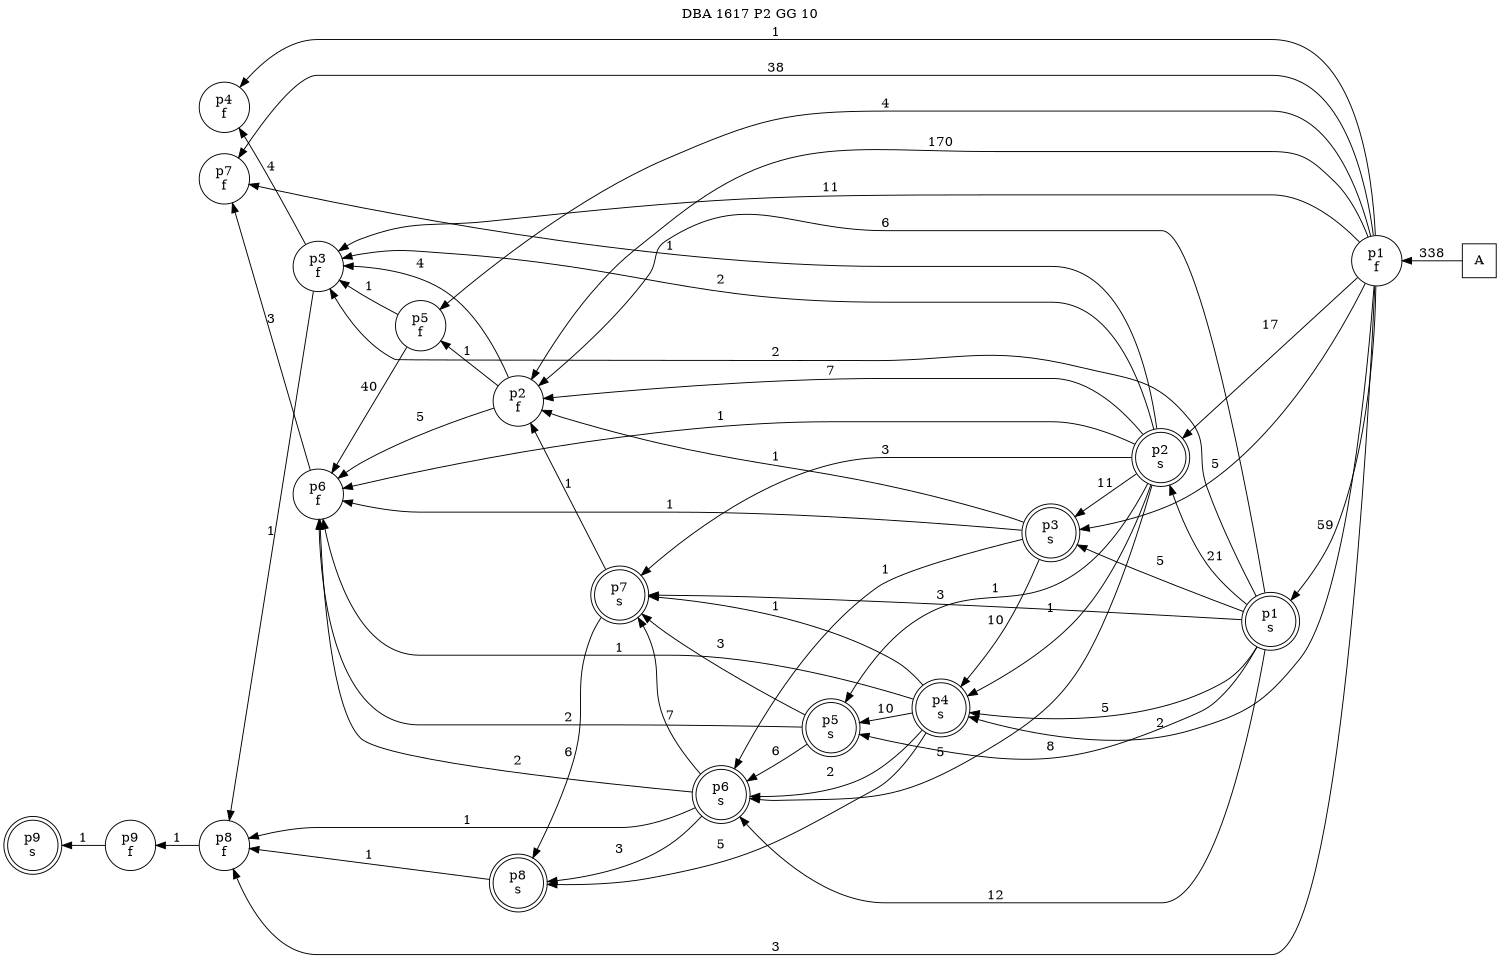 digraph DBA_1617_P2_GG_10_GOOD {
labelloc="tl"
label= " DBA 1617 P2 GG 10 "
rankdir="RL";
graph [ size=" 10 , 10 !"]

"A" [shape="square" label="A"]
"p1_f" [shape="circle" label="p1
f"]
"p1_s" [shape="doublecircle" label="p1
s"]
"p3_f" [shape="circle" label="p3
f"]
"p2_f" [shape="circle" label="p2
f"]
"p4_f" [shape="circle" label="p4
f"]
"p5_f" [shape="circle" label="p5
f"]
"p6_f" [shape="circle" label="p6
f"]
"p7_f" [shape="circle" label="p7
f"]
"p8_f" [shape="circle" label="p8
f"]
"p2_s" [shape="doublecircle" label="p2
s"]
"p3_s" [shape="doublecircle" label="p3
s"]
"p4_s" [shape="doublecircle" label="p4
s"]
"p5_s" [shape="doublecircle" label="p5
s"]
"p6_s" [shape="doublecircle" label="p6
s"]
"p7_s" [shape="doublecircle" label="p7
s"]
"p8_s" [shape="doublecircle" label="p8
s"]
"p9_f" [shape="circle" label="p9
f"]
"p9_s" [shape="doublecircle" label="p9
s"]
"A" -> "p1_f" [ label=338]
"p1_f" -> "p1_s" [ label=59]
"p1_f" -> "p3_f" [ label=11]
"p1_f" -> "p2_f" [ label=170]
"p1_f" -> "p4_f" [ label=1]
"p1_f" -> "p5_f" [ label=4]
"p1_f" -> "p7_f" [ label=38]
"p1_f" -> "p8_f" [ label=3]
"p1_f" -> "p2_s" [ label=17]
"p1_f" -> "p3_s" [ label=5]
"p1_f" -> "p4_s" [ label=2]
"p1_s" -> "p3_f" [ label=2]
"p1_s" -> "p2_f" [ label=6]
"p1_s" -> "p2_s" [ label=21]
"p1_s" -> "p3_s" [ label=5]
"p1_s" -> "p4_s" [ label=5]
"p1_s" -> "p5_s" [ label=8]
"p1_s" -> "p6_s" [ label=12]
"p1_s" -> "p7_s" [ label=3]
"p3_f" -> "p4_f" [ label=4]
"p3_f" -> "p8_f" [ label=1]
"p2_f" -> "p3_f" [ label=4]
"p2_f" -> "p5_f" [ label=1]
"p2_f" -> "p6_f" [ label=5]
"p5_f" -> "p3_f" [ label=1]
"p5_f" -> "p6_f" [ label=40]
"p6_f" -> "p7_f" [ label=3]
"p8_f" -> "p9_f" [ label=1]
"p2_s" -> "p3_f" [ label=2]
"p2_s" -> "p2_f" [ label=7]
"p2_s" -> "p6_f" [ label=1]
"p2_s" -> "p7_f" [ label=1]
"p2_s" -> "p3_s" [ label=11]
"p2_s" -> "p4_s" [ label=1]
"p2_s" -> "p5_s" [ label=1]
"p2_s" -> "p6_s" [ label=5]
"p2_s" -> "p7_s" [ label=3]
"p3_s" -> "p2_f" [ label=1]
"p3_s" -> "p6_f" [ label=1]
"p3_s" -> "p4_s" [ label=10]
"p3_s" -> "p6_s" [ label=1]
"p4_s" -> "p6_f" [ label=1]
"p4_s" -> "p5_s" [ label=10]
"p4_s" -> "p6_s" [ label=2]
"p4_s" -> "p7_s" [ label=1]
"p4_s" -> "p8_s" [ label=5]
"p5_s" -> "p6_f" [ label=2]
"p5_s" -> "p6_s" [ label=6]
"p5_s" -> "p7_s" [ label=3]
"p6_s" -> "p6_f" [ label=2]
"p6_s" -> "p8_f" [ label=1]
"p6_s" -> "p7_s" [ label=7]
"p6_s" -> "p8_s" [ label=3]
"p7_s" -> "p2_f" [ label=1]
"p7_s" -> "p8_s" [ label=6]
"p8_s" -> "p8_f" [ label=1]
"p9_f" -> "p9_s" [ label=1]
}
